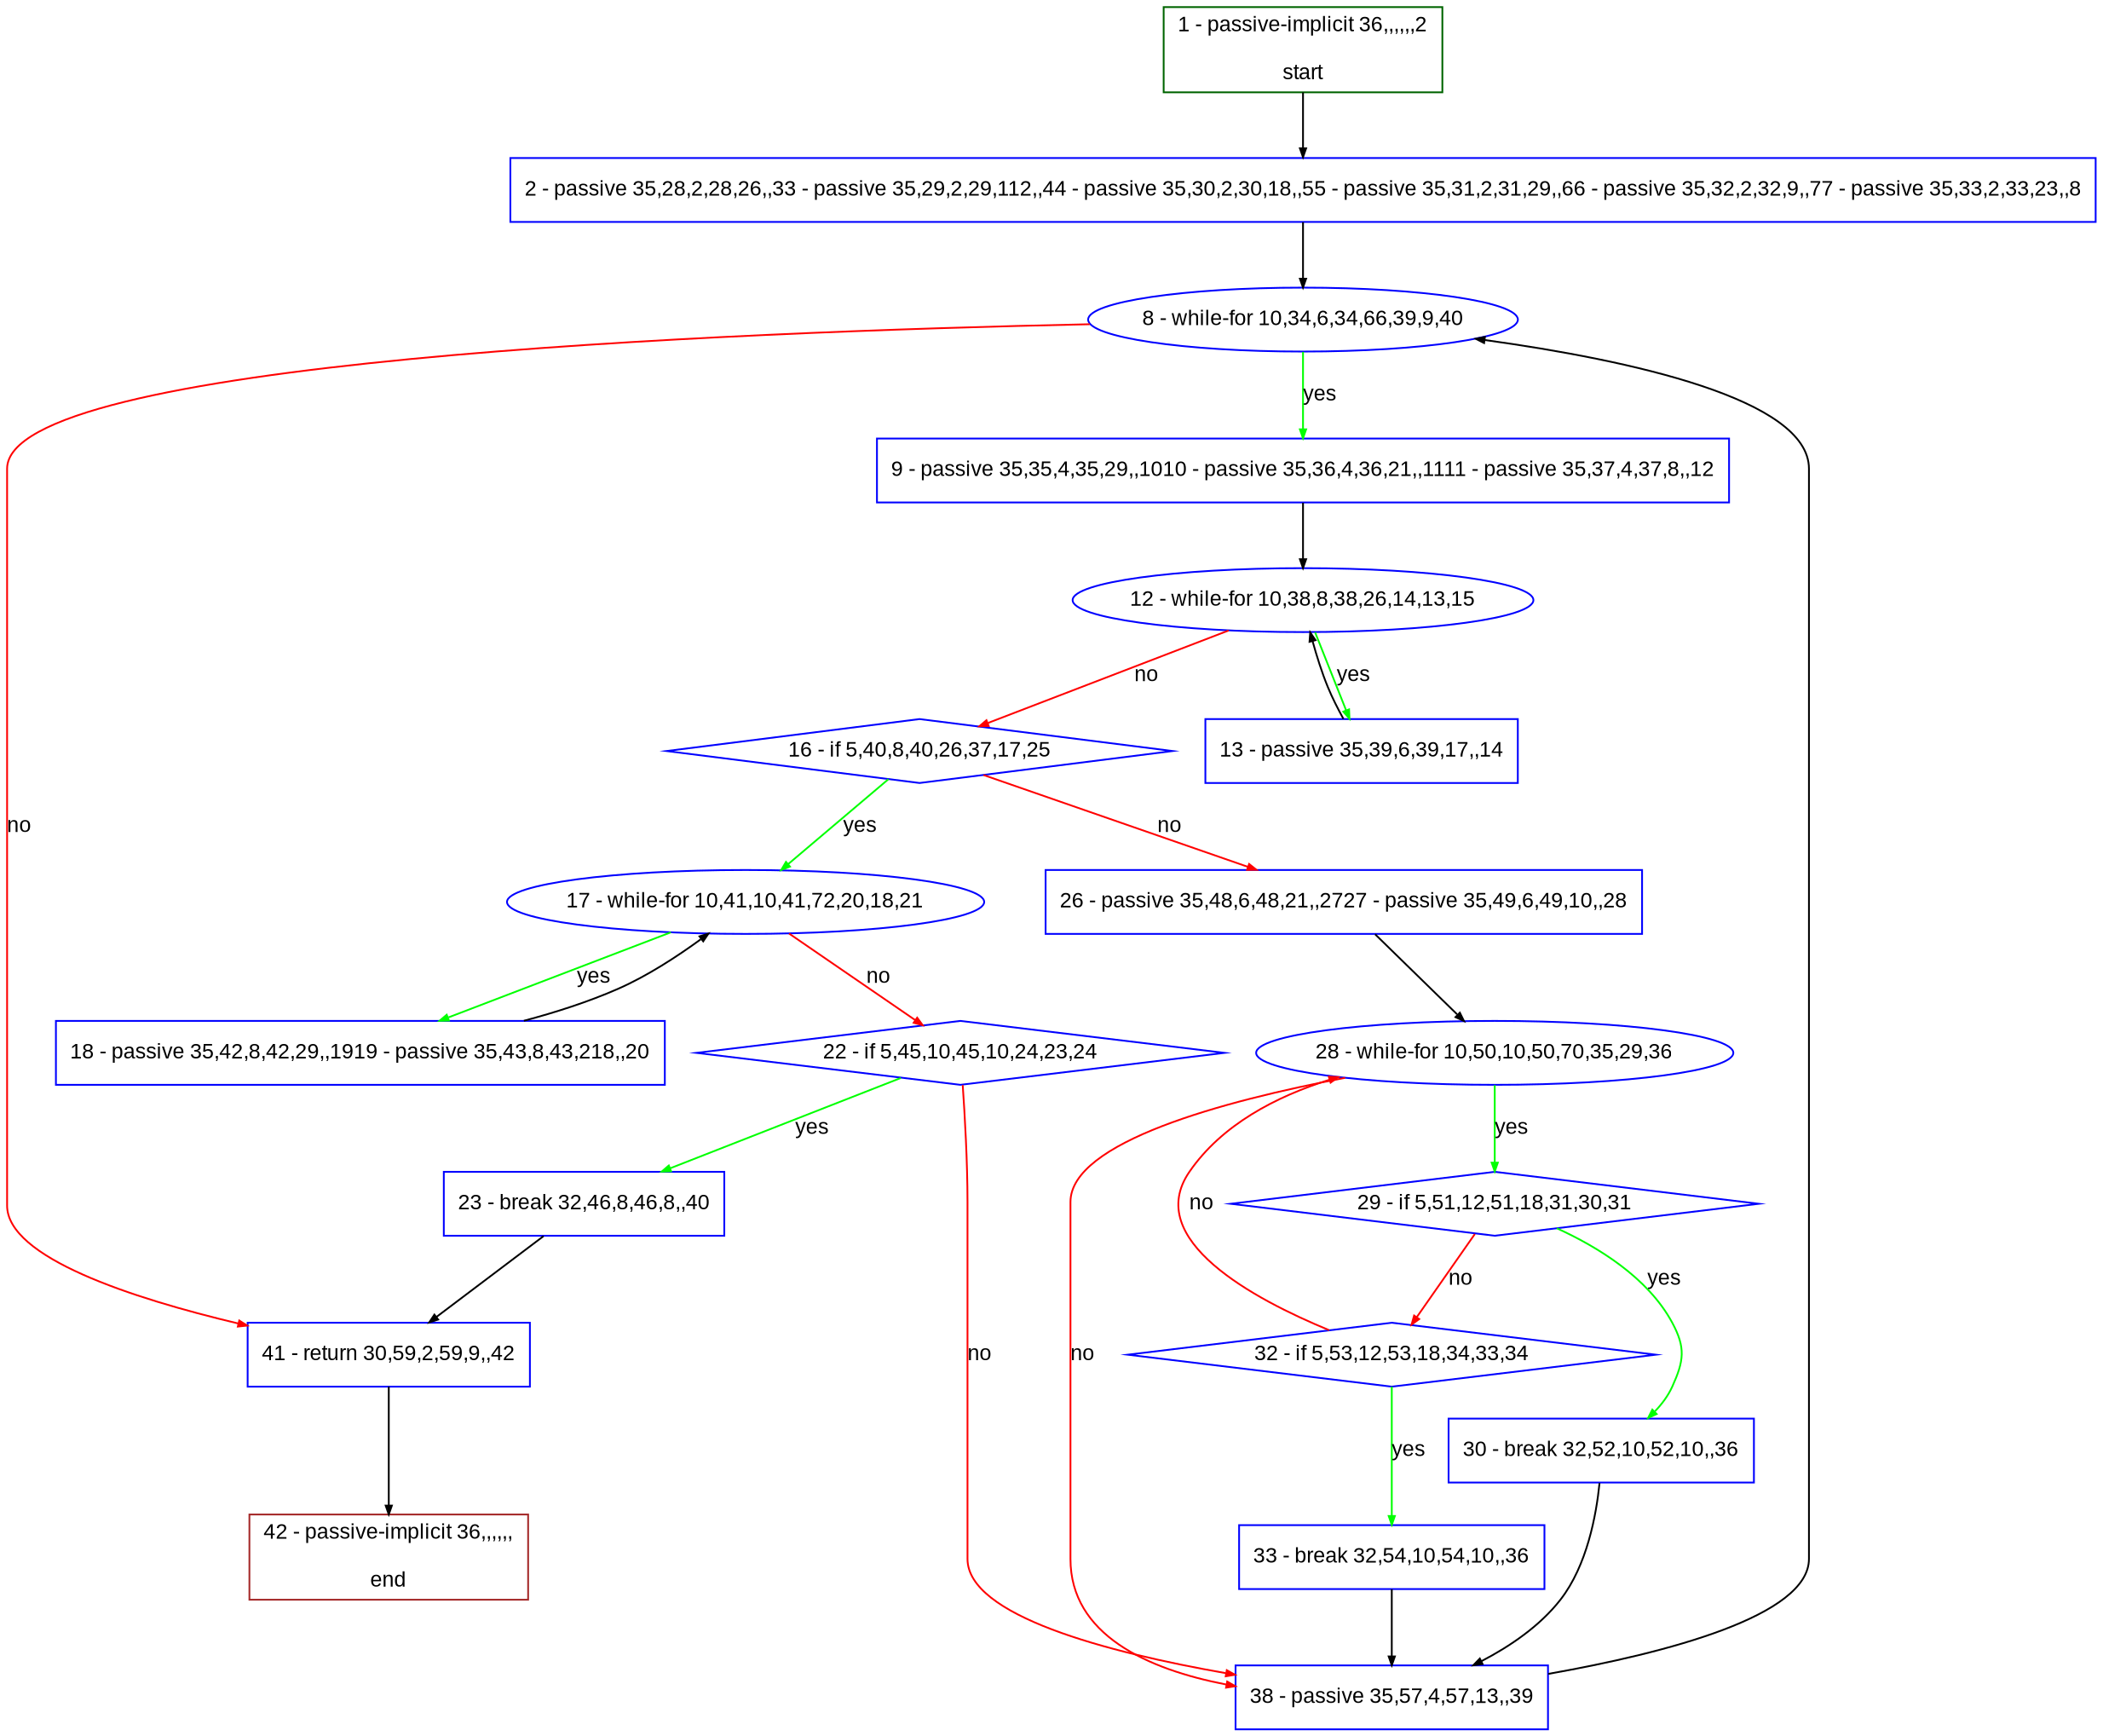 digraph "" {
  graph [pack="true", label="", fontsize="12", packmode="clust", fontname="Arial", fillcolor="#FFFFCC", bgcolor="white", style="rounded,filled", compound="true"];
  node [node_initialized="no", label="", color="grey", fontsize="12", fillcolor="white", fontname="Arial", style="filled", shape="rectangle", compound="true", fixedsize="false"];
  edge [fontcolor="black", arrowhead="normal", arrowtail="none", arrowsize="0.5", ltail="", label="", color="black", fontsize="12", lhead="", fontname="Arial", dir="forward", compound="true"];
  __N1 [label="2 - passive 35,28,2,28,26,,33 - passive 35,29,2,29,112,,44 - passive 35,30,2,30,18,,55 - passive 35,31,2,31,29,,66 - passive 35,32,2,32,9,,77 - passive 35,33,2,33,23,,8", color="#0000ff", fillcolor="#ffffff", style="filled", shape="box"];
  __N2 [label="1 - passive-implicit 36,,,,,,2\n\nstart", color="#006400", fillcolor="#ffffff", style="filled", shape="box"];
  __N3 [label="8 - while-for 10,34,6,34,66,39,9,40", color="#0000ff", fillcolor="#ffffff", style="filled", shape="oval"];
  __N4 [label="9 - passive 35,35,4,35,29,,1010 - passive 35,36,4,36,21,,1111 - passive 35,37,4,37,8,,12", color="#0000ff", fillcolor="#ffffff", style="filled", shape="box"];
  __N5 [label="41 - return 30,59,2,59,9,,42", color="#0000ff", fillcolor="#ffffff", style="filled", shape="box"];
  __N6 [label="12 - while-for 10,38,8,38,26,14,13,15", color="#0000ff", fillcolor="#ffffff", style="filled", shape="oval"];
  __N7 [label="13 - passive 35,39,6,39,17,,14", color="#0000ff", fillcolor="#ffffff", style="filled", shape="box"];
  __N8 [label="16 - if 5,40,8,40,26,37,17,25", color="#0000ff", fillcolor="#ffffff", style="filled", shape="diamond"];
  __N9 [label="17 - while-for 10,41,10,41,72,20,18,21", color="#0000ff", fillcolor="#ffffff", style="filled", shape="oval"];
  __N10 [label="26 - passive 35,48,6,48,21,,2727 - passive 35,49,6,49,10,,28", color="#0000ff", fillcolor="#ffffff", style="filled", shape="box"];
  __N11 [label="18 - passive 35,42,8,42,29,,1919 - passive 35,43,8,43,218,,20", color="#0000ff", fillcolor="#ffffff", style="filled", shape="box"];
  __N12 [label="22 - if 5,45,10,45,10,24,23,24", color="#0000ff", fillcolor="#ffffff", style="filled", shape="diamond"];
  __N13 [label="23 - break 32,46,8,46,8,,40", color="#0000ff", fillcolor="#ffffff", style="filled", shape="box"];
  __N14 [label="38 - passive 35,57,4,57,13,,39", color="#0000ff", fillcolor="#ffffff", style="filled", shape="box"];
  __N15 [label="28 - while-for 10,50,10,50,70,35,29,36", color="#0000ff", fillcolor="#ffffff", style="filled", shape="oval"];
  __N16 [label="29 - if 5,51,12,51,18,31,30,31", color="#0000ff", fillcolor="#ffffff", style="filled", shape="diamond"];
  __N17 [label="30 - break 32,52,10,52,10,,36", color="#0000ff", fillcolor="#ffffff", style="filled", shape="box"];
  __N18 [label="32 - if 5,53,12,53,18,34,33,34", color="#0000ff", fillcolor="#ffffff", style="filled", shape="diamond"];
  __N19 [label="33 - break 32,54,10,54,10,,36", color="#0000ff", fillcolor="#ffffff", style="filled", shape="box"];
  __N20 [label="42 - passive-implicit 36,,,,,,\n\nend", color="#a52a2a", fillcolor="#ffffff", style="filled", shape="box"];
  __N2 -> __N1 [arrowhead="normal", arrowtail="none", color="#000000", label="", dir="forward"];
  __N1 -> __N3 [arrowhead="normal", arrowtail="none", color="#000000", label="", dir="forward"];
  __N3 -> __N4 [arrowhead="normal", arrowtail="none", color="#00ff00", label="yes", dir="forward"];
  __N3 -> __N5 [arrowhead="normal", arrowtail="none", color="#ff0000", label="no", dir="forward"];
  __N4 -> __N6 [arrowhead="normal", arrowtail="none", color="#000000", label="", dir="forward"];
  __N6 -> __N7 [arrowhead="normal", arrowtail="none", color="#00ff00", label="yes", dir="forward"];
  __N7 -> __N6 [arrowhead="normal", arrowtail="none", color="#000000", label="", dir="forward"];
  __N6 -> __N8 [arrowhead="normal", arrowtail="none", color="#ff0000", label="no", dir="forward"];
  __N8 -> __N9 [arrowhead="normal", arrowtail="none", color="#00ff00", label="yes", dir="forward"];
  __N8 -> __N10 [arrowhead="normal", arrowtail="none", color="#ff0000", label="no", dir="forward"];
  __N9 -> __N11 [arrowhead="normal", arrowtail="none", color="#00ff00", label="yes", dir="forward"];
  __N11 -> __N9 [arrowhead="normal", arrowtail="none", color="#000000", label="", dir="forward"];
  __N9 -> __N12 [arrowhead="normal", arrowtail="none", color="#ff0000", label="no", dir="forward"];
  __N12 -> __N13 [arrowhead="normal", arrowtail="none", color="#00ff00", label="yes", dir="forward"];
  __N12 -> __N14 [arrowhead="normal", arrowtail="none", color="#ff0000", label="no", dir="forward"];
  __N13 -> __N5 [arrowhead="normal", arrowtail="none", color="#000000", label="", dir="forward"];
  __N10 -> __N15 [arrowhead="normal", arrowtail="none", color="#000000", label="", dir="forward"];
  __N15 -> __N16 [arrowhead="normal", arrowtail="none", color="#00ff00", label="yes", dir="forward"];
  __N15 -> __N14 [arrowhead="normal", arrowtail="none", color="#ff0000", label="no", dir="forward"];
  __N16 -> __N17 [arrowhead="normal", arrowtail="none", color="#00ff00", label="yes", dir="forward"];
  __N16 -> __N18 [arrowhead="normal", arrowtail="none", color="#ff0000", label="no", dir="forward"];
  __N17 -> __N14 [arrowhead="normal", arrowtail="none", color="#000000", label="", dir="forward"];
  __N18 -> __N15 [arrowhead="normal", arrowtail="none", color="#ff0000", label="no", dir="forward"];
  __N18 -> __N19 [arrowhead="normal", arrowtail="none", color="#00ff00", label="yes", dir="forward"];
  __N19 -> __N14 [arrowhead="normal", arrowtail="none", color="#000000", label="", dir="forward"];
  __N14 -> __N3 [arrowhead="normal", arrowtail="none", color="#000000", label="", dir="forward"];
  __N5 -> __N20 [arrowhead="normal", arrowtail="none", color="#000000", label="", dir="forward"];
}
